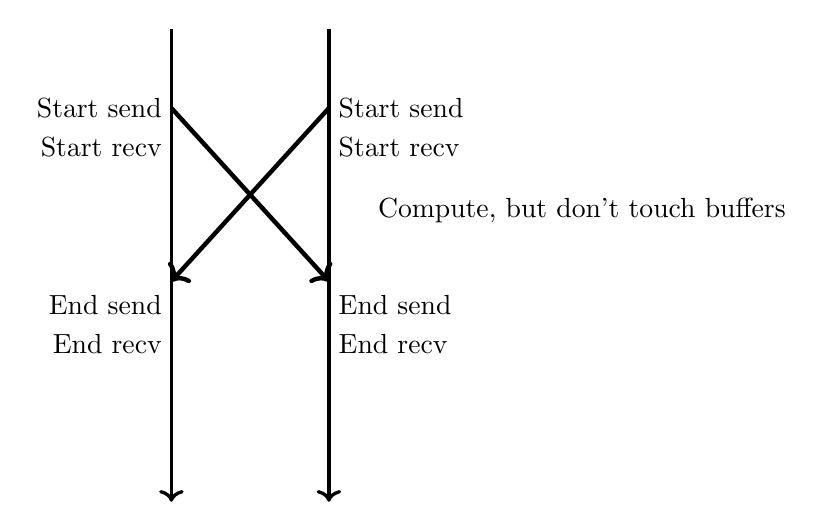 \begin{tikzpicture}
  \draw[very thick,->] (0,6) -- (0,0);
  \draw[very thick,->] (2,6) -- (2,0);
  \node[left]  at (0,5)   {Start send};
  \node[right] at (2,5)   {Start send};
  \node[left]  at (0,4.5) {Start recv};
  \node[right] at (2,4.5) {Start recv};
  \node[left]  at (0,2.5) {End send};
  \node[right] at (2,2.5) {End send};
  \node[left]  at (0,2)   {End recv};
  \node[right] at (2,2)   {End recv};
  \draw[ultra thick,->] (0,5) -- (2,2.8);
  \draw[ultra thick,->] (2,5) -- (0,2.8);
  \node[right] at (2.5,3.7) {Compute, but don't touch buffers};
\end{tikzpicture}
